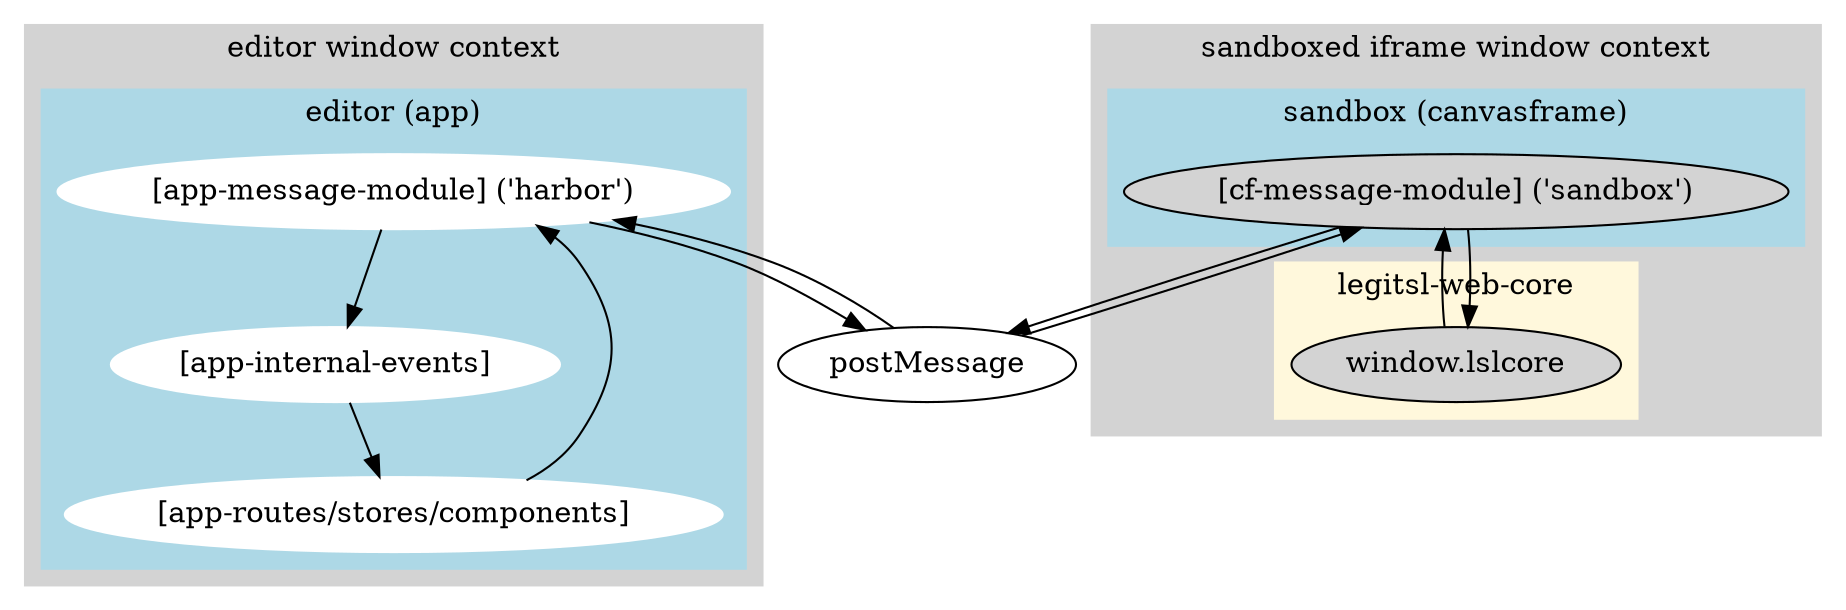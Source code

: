 digraph G {

  subgraph cluster_editor_window {
    style=filled;
    color=lightgrey;
    label = "editor window context";
     subgraph cluster_0 {
        style=filled;
        color=lightblue;
        node [style=filled,color=white];
        "[app-message-module] ('harbor')";
        "[app-internal-events]";
        "[app-message-module] ('harbor')" -> "[app-internal-events]";
        "[app-internal-events]"->"[app-routes/stores/components]";
        "[app-routes/stores/components]" -> "[app-message-module] ('harbor')";
        label = "editor (app)";
      }
  }

  subgraph cluster_sandboxed_iframe {
    style=filled;
    color=lightgrey;
    label = "sandboxed iframe window context";
    node [style=filled];
    
    subgraph cluster_1 {
      "[cf-message-module] ('sandbox')";
      label = "sandbox (canvasframe)";
      color=lightblue;
    }
    
    subgraph cluster_2 {
      "window.lslcore";
      label = "legitsl-web-core";
      color=cornsilk;
    }
    
    "[cf-message-module] ('sandbox')" -> "window.lslcore";
    "window.lslcore" -> "[cf-message-module] ('sandbox')";
  }

  "[app-message-module] ('harbor')" -> "postMessage" -> "[cf-message-module] ('sandbox')";
  "[cf-message-module] ('sandbox')" -> "postMessage" -> "[app-message-module] ('harbor')";

}